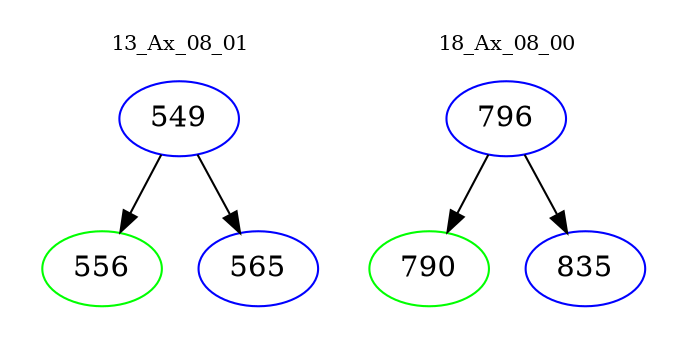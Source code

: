 digraph{
subgraph cluster_0 {
color = white
label = "13_Ax_08_01";
fontsize=10;
T0_549 [label="549", color="blue"]
T0_549 -> T0_556 [color="black"]
T0_556 [label="556", color="green"]
T0_549 -> T0_565 [color="black"]
T0_565 [label="565", color="blue"]
}
subgraph cluster_1 {
color = white
label = "18_Ax_08_00";
fontsize=10;
T1_796 [label="796", color="blue"]
T1_796 -> T1_790 [color="black"]
T1_790 [label="790", color="green"]
T1_796 -> T1_835 [color="black"]
T1_835 [label="835", color="blue"]
}
}
